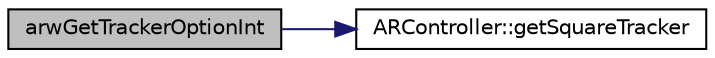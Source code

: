 digraph "arwGetTrackerOptionInt"
{
 // INTERACTIVE_SVG=YES
  edge [fontname="Helvetica",fontsize="10",labelfontname="Helvetica",labelfontsize="10"];
  node [fontname="Helvetica",fontsize="10",shape=record];
  rankdir="LR";
  Node1 [label="arwGetTrackerOptionInt",height=0.2,width=0.4,color="black", fillcolor="grey75", style="filled", fontcolor="black"];
  Node1 -> Node2 [color="midnightblue",fontsize="10",style="solid",fontname="Helvetica"];
  Node2 [label="ARController::getSquareTracker",height=0.2,width=0.4,color="black", fillcolor="white", style="filled",URL="$class_a_r_controller.html#aa910abed201696a4180c2f71a789e5a4"];
}
